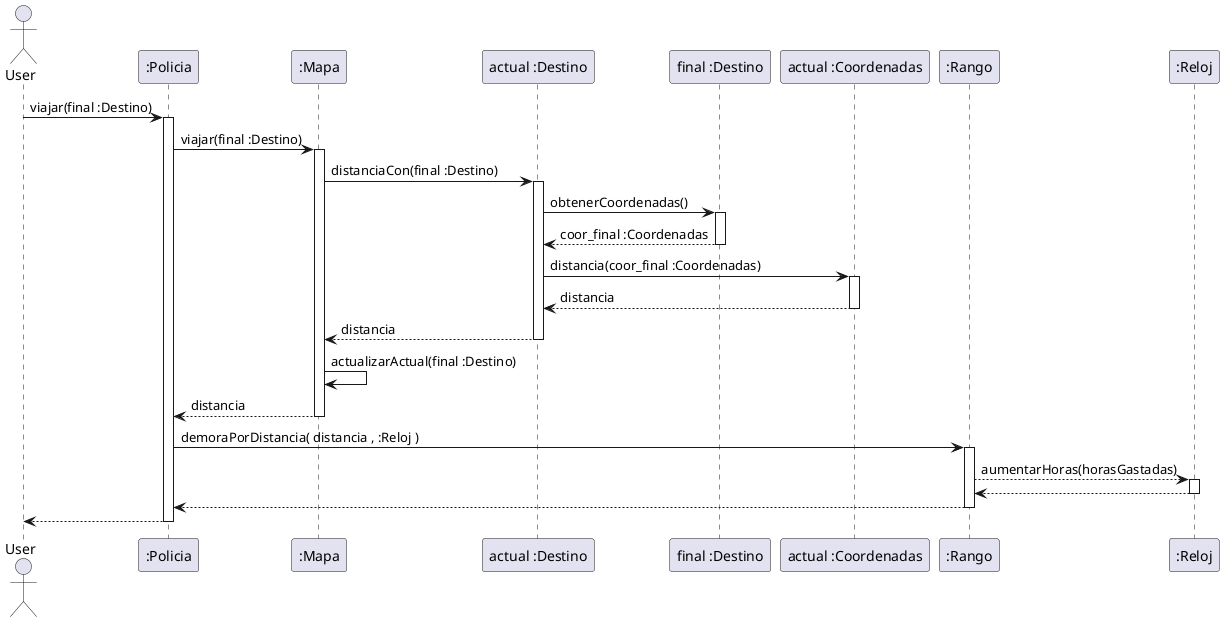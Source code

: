 @startuml

Actor User

User -> ":Policia" : viajar(final :Destino)
Activate ":Policia"

":Policia" -> ":Mapa" : viajar(final :Destino)
activate ":Mapa"

":Mapa" -> "actual :Destino" : distanciaCon(final :Destino)
activate "actual :Destino"

"actual :Destino" -> "final :Destino" : obtenerCoordenadas()
activate "final :Destino"

"final :Destino" --> "actual :Destino" : coor_final :Coordenadas
deactivate "final :Destino"

"actual :Destino" -> "actual :Coordenadas" : distancia(coor_final :Coordenadas)
activate "actual :Coordenadas"

"actual :Coordenadas" --> "actual :Destino" : distancia
deactivate "actual :Coordenadas"

"actual :Destino" --> ":Mapa" : distancia
deactivate "actual :Destino"

":Mapa" -> ":Mapa" : actualizarActual(final :Destino)

":Mapa" --> ":Policia" : distancia
deactivate ":Mapa"

":Policia" -> ":Rango" : demoraPorDistancia( distancia , :Reloj )
activate ":Rango"

":Rango" --> ":Reloj" : aumentarHoras(horasGastadas)
activate ":Reloj"

":Reloj" --> ":Rango"
deactivate ":Reloj"

":Rango" --> ":Policia"
deactivate ":Rango"

":Policia" --> User
deactivate ":Policia"

@enduml